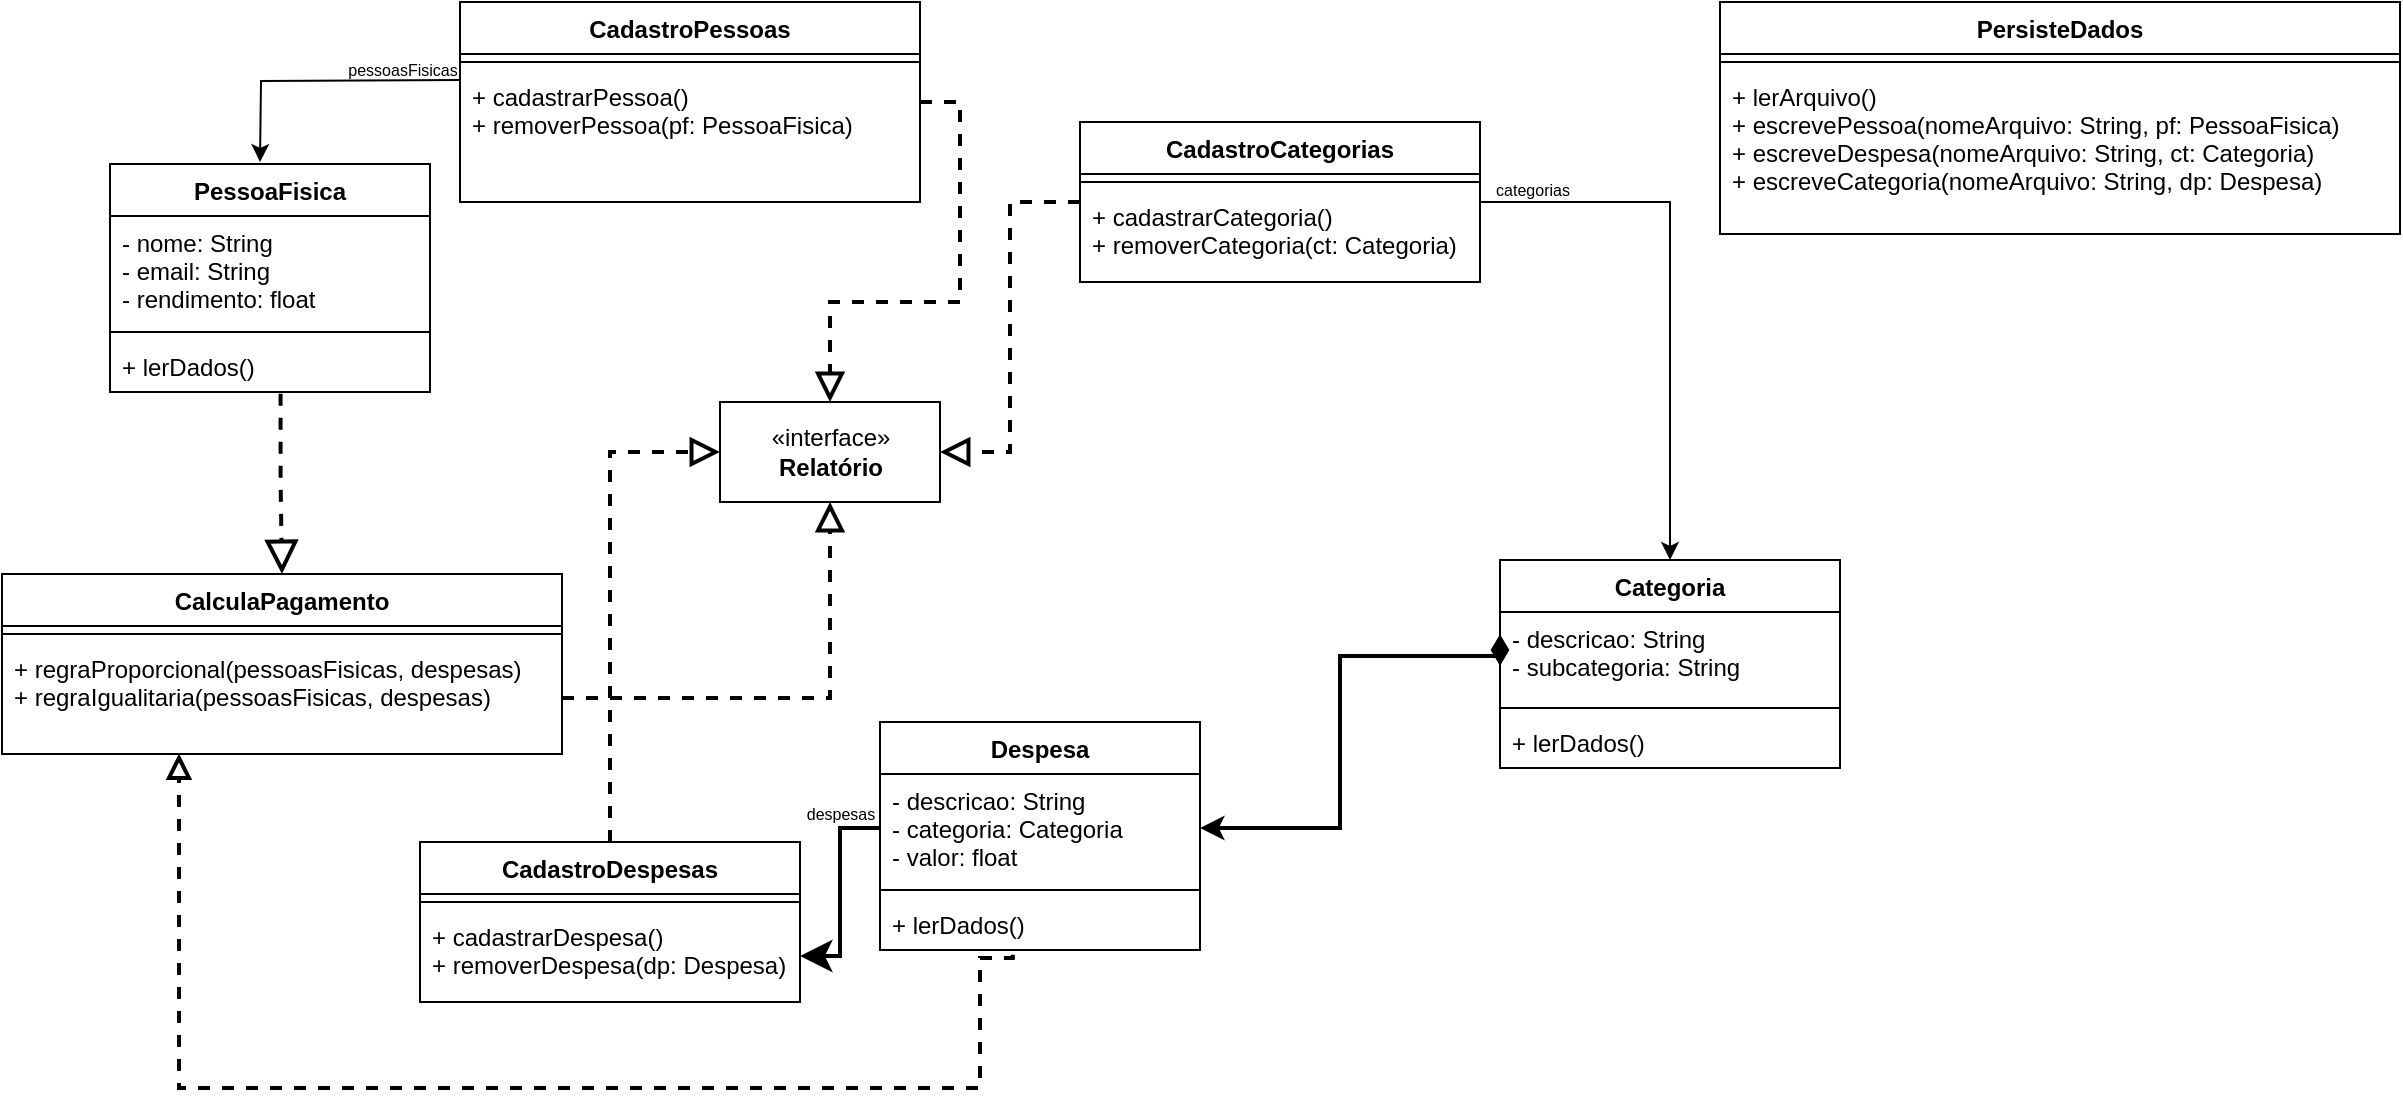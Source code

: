 <mxfile version="15.5.0" type="device"><diagram id="VY9r5Te7Vu_7fADirxMQ" name="Page-1"><mxGraphModel dx="1483" dy="699" grid="1" gridSize="10" guides="1" tooltips="1" connect="1" arrows="1" fold="1" page="1" pageScale="1" pageWidth="827" pageHeight="1169" math="0" shadow="0"><root><mxCell id="0"/><mxCell id="1" parent="0"/><mxCell id="nLLFq9q2TdM5ow2TIL-L-70" style="edgeStyle=orthogonalEdgeStyle;rounded=0;orthogonalLoop=1;jettySize=auto;html=1;exitX=1;exitY=0.5;exitDx=0;exitDy=0;entryX=0.5;entryY=0;entryDx=0;entryDy=0;fontSize=8;startArrow=none;startFill=0;endArrow=block;endFill=0;endSize=10;sourcePerimeterSpacing=2;strokeWidth=2;dashed=1;" edge="1" parent="1" source="nLLFq9q2TdM5ow2TIL-L-1" target="nLLFq9q2TdM5ow2TIL-L-13"><mxGeometry relative="1" as="geometry"/></mxCell><mxCell id="nLLFq9q2TdM5ow2TIL-L-1" value="CadastroPessoas" style="swimlane;fontStyle=1;align=center;verticalAlign=top;childLayout=stackLayout;horizontal=1;startSize=26;horizontalStack=0;resizeParent=1;resizeParentMax=0;resizeLast=0;collapsible=1;marginBottom=0;" vertex="1" parent="1"><mxGeometry x="409" y="70" width="230" height="100" as="geometry"/></mxCell><mxCell id="nLLFq9q2TdM5ow2TIL-L-3" value="" style="line;strokeWidth=1;fillColor=none;align=left;verticalAlign=middle;spacingTop=-1;spacingLeft=3;spacingRight=3;rotatable=0;labelPosition=right;points=[];portConstraint=eastwest;" vertex="1" parent="nLLFq9q2TdM5ow2TIL-L-1"><mxGeometry y="26" width="230" height="8" as="geometry"/></mxCell><mxCell id="nLLFq9q2TdM5ow2TIL-L-4" value="+ cadastrarPessoa()&#10;+ removerPessoa(pf: PessoaFisica)" style="text;strokeColor=none;fillColor=none;align=left;verticalAlign=top;spacingLeft=4;spacingRight=4;overflow=hidden;rotatable=0;points=[[0,0.5],[1,0.5]];portConstraint=eastwest;" vertex="1" parent="nLLFq9q2TdM5ow2TIL-L-1"><mxGeometry y="34" width="230" height="66" as="geometry"/></mxCell><mxCell id="nLLFq9q2TdM5ow2TIL-L-69" style="edgeStyle=orthogonalEdgeStyle;rounded=0;orthogonalLoop=1;jettySize=auto;html=1;exitX=0.5;exitY=0;exitDx=0;exitDy=0;entryX=0;entryY=0.5;entryDx=0;entryDy=0;fontSize=8;startArrow=none;startFill=0;endArrow=block;endFill=0;endSize=10;sourcePerimeterSpacing=2;strokeWidth=2;dashed=1;" edge="1" parent="1" source="nLLFq9q2TdM5ow2TIL-L-5" target="nLLFq9q2TdM5ow2TIL-L-13"><mxGeometry relative="1" as="geometry"/></mxCell><mxCell id="nLLFq9q2TdM5ow2TIL-L-5" value="CadastroDespesas" style="swimlane;fontStyle=1;align=center;verticalAlign=top;childLayout=stackLayout;horizontal=1;startSize=26;horizontalStack=0;resizeParent=1;resizeParentMax=0;resizeLast=0;collapsible=1;marginBottom=0;" vertex="1" parent="1"><mxGeometry x="389" y="490" width="190" height="80" as="geometry"/></mxCell><mxCell id="nLLFq9q2TdM5ow2TIL-L-7" value="" style="line;strokeWidth=1;fillColor=none;align=left;verticalAlign=middle;spacingTop=-1;spacingLeft=3;spacingRight=3;rotatable=0;labelPosition=right;points=[];portConstraint=eastwest;" vertex="1" parent="nLLFq9q2TdM5ow2TIL-L-5"><mxGeometry y="26" width="190" height="8" as="geometry"/></mxCell><mxCell id="nLLFq9q2TdM5ow2TIL-L-8" value="+ cadastrarDespesa()&#10;+ removerDespesa(dp: Despesa)" style="text;strokeColor=none;fillColor=none;align=left;verticalAlign=top;spacingLeft=4;spacingRight=4;overflow=hidden;rotatable=0;points=[[0,0.5],[1,0.5]];portConstraint=eastwest;" vertex="1" parent="nLLFq9q2TdM5ow2TIL-L-5"><mxGeometry y="34" width="190" height="46" as="geometry"/></mxCell><mxCell id="nLLFq9q2TdM5ow2TIL-L-51" style="edgeStyle=orthogonalEdgeStyle;rounded=0;orthogonalLoop=1;jettySize=auto;html=1;exitX=1;exitY=0.5;exitDx=0;exitDy=0;entryX=0.5;entryY=0;entryDx=0;entryDy=0;fontSize=8;" edge="1" parent="1" source="nLLFq9q2TdM5ow2TIL-L-9" target="nLLFq9q2TdM5ow2TIL-L-42"><mxGeometry relative="1" as="geometry"/></mxCell><mxCell id="nLLFq9q2TdM5ow2TIL-L-75" style="edgeStyle=orthogonalEdgeStyle;rounded=0;orthogonalLoop=1;jettySize=auto;html=1;exitX=0;exitY=0.5;exitDx=0;exitDy=0;entryX=1;entryY=0.5;entryDx=0;entryDy=0;dashed=1;fontSize=8;startArrow=none;startFill=0;endArrow=block;endFill=0;endSize=10;sourcePerimeterSpacing=2;strokeWidth=2;" edge="1" parent="1" source="nLLFq9q2TdM5ow2TIL-L-9" target="nLLFq9q2TdM5ow2TIL-L-13"><mxGeometry relative="1" as="geometry"/></mxCell><mxCell id="nLLFq9q2TdM5ow2TIL-L-9" value="CadastroCategorias" style="swimlane;fontStyle=1;align=center;verticalAlign=top;childLayout=stackLayout;horizontal=1;startSize=26;horizontalStack=0;resizeParent=1;resizeParentMax=0;resizeLast=0;collapsible=1;marginBottom=0;" vertex="1" parent="1"><mxGeometry x="719" y="130" width="200" height="80" as="geometry"/></mxCell><mxCell id="nLLFq9q2TdM5ow2TIL-L-11" value="" style="line;strokeWidth=1;fillColor=none;align=left;verticalAlign=middle;spacingTop=-1;spacingLeft=3;spacingRight=3;rotatable=0;labelPosition=right;points=[];portConstraint=eastwest;" vertex="1" parent="nLLFq9q2TdM5ow2TIL-L-9"><mxGeometry y="26" width="200" height="8" as="geometry"/></mxCell><mxCell id="nLLFq9q2TdM5ow2TIL-L-12" value="+ cadastrarCategoria()&#10;+ removerCategoria(ct: Categoria)" style="text;strokeColor=none;fillColor=none;align=left;verticalAlign=top;spacingLeft=4;spacingRight=4;overflow=hidden;rotatable=0;points=[[0,0.5],[1,0.5]];portConstraint=eastwest;" vertex="1" parent="nLLFq9q2TdM5ow2TIL-L-9"><mxGeometry y="34" width="200" height="46" as="geometry"/></mxCell><mxCell id="nLLFq9q2TdM5ow2TIL-L-13" value="«interface»&lt;br&gt;&lt;b&gt;Relatório&lt;/b&gt;" style="html=1;" vertex="1" parent="1"><mxGeometry x="539" y="270" width="110" height="50" as="geometry"/></mxCell><mxCell id="nLLFq9q2TdM5ow2TIL-L-14" value="PessoaFisica" style="swimlane;fontStyle=1;align=center;verticalAlign=top;childLayout=stackLayout;horizontal=1;startSize=26;horizontalStack=0;resizeParent=1;resizeParentMax=0;resizeLast=0;collapsible=1;marginBottom=0;" vertex="1" parent="1"><mxGeometry x="234" y="151" width="160" height="114" as="geometry"/></mxCell><mxCell id="nLLFq9q2TdM5ow2TIL-L-15" value="- nome: String&#10;- email: String&#10;- rendimento: float" style="text;strokeColor=none;fillColor=none;align=left;verticalAlign=top;spacingLeft=4;spacingRight=4;overflow=hidden;rotatable=0;points=[[0,0.5],[1,0.5]];portConstraint=eastwest;" vertex="1" parent="nLLFq9q2TdM5ow2TIL-L-14"><mxGeometry y="26" width="160" height="54" as="geometry"/></mxCell><mxCell id="nLLFq9q2TdM5ow2TIL-L-16" value="" style="line;strokeWidth=1;fillColor=none;align=left;verticalAlign=middle;spacingTop=-1;spacingLeft=3;spacingRight=3;rotatable=0;labelPosition=right;points=[];portConstraint=eastwest;" vertex="1" parent="nLLFq9q2TdM5ow2TIL-L-14"><mxGeometry y="80" width="160" height="8" as="geometry"/></mxCell><mxCell id="nLLFq9q2TdM5ow2TIL-L-17" value="+ lerDados()" style="text;strokeColor=none;fillColor=none;align=left;verticalAlign=top;spacingLeft=4;spacingRight=4;overflow=hidden;rotatable=0;points=[[0,0.5],[1,0.5]];portConstraint=eastwest;" vertex="1" parent="nLLFq9q2TdM5ow2TIL-L-14"><mxGeometry y="88" width="160" height="26" as="geometry"/></mxCell><mxCell id="nLLFq9q2TdM5ow2TIL-L-23" style="edgeStyle=orthogonalEdgeStyle;rounded=0;orthogonalLoop=1;jettySize=auto;html=1;exitX=0;exitY=0.5;exitDx=0;exitDy=0;entryX=0.5;entryY=0;entryDx=0;entryDy=0;" edge="1" parent="1"><mxGeometry relative="1" as="geometry"><mxPoint x="409" y="109" as="sourcePoint"/><mxPoint x="309" y="150" as="targetPoint"/></mxGeometry></mxCell><mxCell id="nLLFq9q2TdM5ow2TIL-L-26" value="&lt;p style=&quot;line-height: 1.2&quot;&gt;&lt;font style=&quot;font-size: 8px&quot;&gt;pessoasFisicas&lt;/font&gt;&lt;/p&gt;" style="edgeLabel;html=1;align=center;verticalAlign=middle;resizable=0;points=[];labelBackgroundColor=none;" vertex="1" connectable="0" parent="nLLFq9q2TdM5ow2TIL-L-23"><mxGeometry x="-0.626" relative="1" as="geometry"><mxPoint x="-3" y="-6" as="offset"/></mxGeometry></mxCell><mxCell id="nLLFq9q2TdM5ow2TIL-L-27" value="CalculaPagamento" style="swimlane;fontStyle=1;align=center;verticalAlign=top;childLayout=stackLayout;horizontal=1;startSize=26;horizontalStack=0;resizeParent=1;resizeParentMax=0;resizeLast=0;collapsible=1;marginBottom=0;" vertex="1" parent="1"><mxGeometry x="180" y="356" width="280" height="90" as="geometry"/></mxCell><mxCell id="nLLFq9q2TdM5ow2TIL-L-29" value="" style="line;strokeWidth=1;fillColor=none;align=left;verticalAlign=middle;spacingTop=-1;spacingLeft=3;spacingRight=3;rotatable=0;labelPosition=right;points=[];portConstraint=eastwest;" vertex="1" parent="nLLFq9q2TdM5ow2TIL-L-27"><mxGeometry y="26" width="280" height="8" as="geometry"/></mxCell><mxCell id="nLLFq9q2TdM5ow2TIL-L-30" value="+ regraProporcional(pessoasFisicas, despesas)&#10;+ regraIgualitaria(pessoasFisicas, despesas)" style="text;strokeColor=none;fillColor=none;align=left;verticalAlign=top;spacingLeft=4;spacingRight=4;overflow=hidden;rotatable=0;points=[[0,0.5],[1,0.5]];portConstraint=eastwest;" vertex="1" parent="nLLFq9q2TdM5ow2TIL-L-27"><mxGeometry y="34" width="280" height="56" as="geometry"/></mxCell><mxCell id="nLLFq9q2TdM5ow2TIL-L-34" value="Despesa" style="swimlane;fontStyle=1;align=center;verticalAlign=top;childLayout=stackLayout;horizontal=1;startSize=26;horizontalStack=0;resizeParent=1;resizeParentMax=0;resizeLast=0;collapsible=1;marginBottom=0;" vertex="1" parent="1"><mxGeometry x="619" y="430" width="160" height="114" as="geometry"/></mxCell><mxCell id="nLLFq9q2TdM5ow2TIL-L-35" value="- descricao: String&#10;- categoria: Categoria&#10;- valor: float" style="text;strokeColor=none;fillColor=none;align=left;verticalAlign=top;spacingLeft=4;spacingRight=4;overflow=hidden;rotatable=0;points=[[0,0.5],[1,0.5]];portConstraint=eastwest;" vertex="1" parent="nLLFq9q2TdM5ow2TIL-L-34"><mxGeometry y="26" width="160" height="54" as="geometry"/></mxCell><mxCell id="nLLFq9q2TdM5ow2TIL-L-36" value="" style="line;strokeWidth=1;fillColor=none;align=left;verticalAlign=middle;spacingTop=-1;spacingLeft=3;spacingRight=3;rotatable=0;labelPosition=right;points=[];portConstraint=eastwest;" vertex="1" parent="nLLFq9q2TdM5ow2TIL-L-34"><mxGeometry y="80" width="160" height="8" as="geometry"/></mxCell><mxCell id="nLLFq9q2TdM5ow2TIL-L-37" value="+ lerDados()" style="text;strokeColor=none;fillColor=none;align=left;verticalAlign=top;spacingLeft=4;spacingRight=4;overflow=hidden;rotatable=0;points=[[0,0.5],[1,0.5]];portConstraint=eastwest;" vertex="1" parent="nLLFq9q2TdM5ow2TIL-L-34"><mxGeometry y="88" width="160" height="26" as="geometry"/></mxCell><mxCell id="nLLFq9q2TdM5ow2TIL-L-42" value="Categoria" style="swimlane;fontStyle=1;align=center;verticalAlign=top;childLayout=stackLayout;horizontal=1;startSize=26;horizontalStack=0;resizeParent=1;resizeParentMax=0;resizeLast=0;collapsible=1;marginBottom=0;" vertex="1" parent="1"><mxGeometry x="929" y="349" width="170" height="104" as="geometry"/></mxCell><mxCell id="nLLFq9q2TdM5ow2TIL-L-43" value="- descricao: String&#10;- subcategoria: String" style="text;strokeColor=none;fillColor=none;align=left;verticalAlign=top;spacingLeft=4;spacingRight=4;overflow=hidden;rotatable=0;points=[[0,0.5],[1,0.5]];portConstraint=eastwest;" vertex="1" parent="nLLFq9q2TdM5ow2TIL-L-42"><mxGeometry y="26" width="170" height="44" as="geometry"/></mxCell><mxCell id="nLLFq9q2TdM5ow2TIL-L-44" value="" style="line;strokeWidth=1;fillColor=none;align=left;verticalAlign=middle;spacingTop=-1;spacingLeft=3;spacingRight=3;rotatable=0;labelPosition=right;points=[];portConstraint=eastwest;" vertex="1" parent="nLLFq9q2TdM5ow2TIL-L-42"><mxGeometry y="70" width="170" height="8" as="geometry"/></mxCell><mxCell id="nLLFq9q2TdM5ow2TIL-L-45" value="+ lerDados()" style="text;strokeColor=none;fillColor=none;align=left;verticalAlign=top;spacingLeft=4;spacingRight=4;overflow=hidden;rotatable=0;points=[[0,0.5],[1,0.5]];portConstraint=eastwest;" vertex="1" parent="nLLFq9q2TdM5ow2TIL-L-42"><mxGeometry y="78" width="170" height="26" as="geometry"/></mxCell><mxCell id="nLLFq9q2TdM5ow2TIL-L-52" value="&lt;p style=&quot;line-height: 1.2&quot;&gt;&lt;font style=&quot;font-size: 8px&quot;&gt;categorias&lt;/font&gt;&lt;/p&gt;" style="edgeLabel;html=1;align=center;verticalAlign=middle;resizable=0;points=[];labelBackgroundColor=none;" vertex="1" connectable="0" parent="1"><mxGeometry x="947" y="173" as="geometry"><mxPoint x="-2" y="-10" as="offset"/></mxGeometry></mxCell><mxCell id="nLLFq9q2TdM5ow2TIL-L-62" style="edgeStyle=orthogonalEdgeStyle;rounded=0;orthogonalLoop=1;jettySize=auto;html=1;exitX=1;exitY=0.5;exitDx=0;exitDy=0;fontSize=8;entryX=0;entryY=0.614;entryDx=0;entryDy=0;entryPerimeter=0;endArrow=diamondThin;endFill=1;strokeWidth=2;endSize=10;startArrow=classic;startFill=1;sourcePerimeterSpacing=2;" edge="1" parent="1" source="nLLFq9q2TdM5ow2TIL-L-35" target="nLLFq9q2TdM5ow2TIL-L-43"><mxGeometry relative="1" as="geometry"><mxPoint x="789" y="533" as="targetPoint"/><Array as="points"><mxPoint x="849" y="483"/><mxPoint x="849" y="397"/><mxPoint x="929" y="397"/></Array></mxGeometry></mxCell><mxCell id="nLLFq9q2TdM5ow2TIL-L-77" style="edgeStyle=orthogonalEdgeStyle;rounded=0;orthogonalLoop=1;jettySize=auto;html=1;exitX=0;exitY=0.5;exitDx=0;exitDy=0;entryX=1;entryY=0.5;entryDx=0;entryDy=0;fontSize=8;startArrow=none;startFill=0;endArrow=classic;endFill=1;endSize=10;sourcePerimeterSpacing=2;strokeWidth=2;" edge="1" parent="1" source="nLLFq9q2TdM5ow2TIL-L-35" target="nLLFq9q2TdM5ow2TIL-L-8"><mxGeometry relative="1" as="geometry"/></mxCell><mxCell id="nLLFq9q2TdM5ow2TIL-L-78" value="&lt;p style=&quot;line-height: 1.2&quot;&gt;&lt;font style=&quot;font-size: 8px&quot;&gt;despesas&lt;/font&gt;&lt;/p&gt;" style="edgeLabel;html=1;align=center;verticalAlign=middle;resizable=0;points=[];labelBackgroundColor=none;" vertex="1" connectable="0" parent="1"><mxGeometry x="605" y="479" as="geometry"><mxPoint x="-6" y="-4" as="offset"/></mxGeometry></mxCell><mxCell id="nLLFq9q2TdM5ow2TIL-L-80" value="return" style="html=1;verticalAlign=bottom;endArrow=block;dashed=1;endSize=8;rounded=0;fontSize=8;sourcePerimeterSpacing=2;strokeWidth=2;edgeStyle=orthogonalEdgeStyle;exitX=0.415;exitY=1.093;exitDx=0;exitDy=0;exitPerimeter=0;entryX=0.316;entryY=0.995;entryDx=0;entryDy=0;entryPerimeter=0;endFill=0;labelBackgroundColor=none;fontColor=none;noLabel=1;" edge="1" parent="1" source="nLLFq9q2TdM5ow2TIL-L-37" target="nLLFq9q2TdM5ow2TIL-L-30"><mxGeometry x="1" y="59" relative="1" as="geometry"><mxPoint x="739" y="350" as="sourcePoint"/><mxPoint x="269" y="610" as="targetPoint"/><Array as="points"><mxPoint x="685" y="548"/><mxPoint x="669" y="548"/><mxPoint x="669" y="613"/><mxPoint x="268" y="613"/></Array><mxPoint as="offset"/></mxGeometry></mxCell><mxCell id="nLLFq9q2TdM5ow2TIL-L-81" value="Use" style="endArrow=block;endSize=12;dashed=1;html=1;rounded=0;fontSize=8;sourcePerimeterSpacing=2;strokeWidth=2;edgeStyle=orthogonalEdgeStyle;entryX=0.5;entryY=0;entryDx=0;entryDy=0;exitX=0.533;exitY=1.036;exitDx=0;exitDy=0;exitPerimeter=0;fontColor=none;noLabel=1;endFill=0;" edge="1" parent="1" source="nLLFq9q2TdM5ow2TIL-L-17" target="nLLFq9q2TdM5ow2TIL-L-27"><mxGeometry width="160" relative="1" as="geometry"><mxPoint x="320" y="290" as="sourcePoint"/><mxPoint x="779" y="320" as="targetPoint"/></mxGeometry></mxCell><mxCell id="nLLFq9q2TdM5ow2TIL-L-82" style="edgeStyle=orthogonalEdgeStyle;rounded=0;orthogonalLoop=1;jettySize=auto;html=1;exitX=1;exitY=0.5;exitDx=0;exitDy=0;labelBackgroundColor=none;fontSize=8;fontColor=none;startArrow=none;startFill=0;endArrow=block;endFill=0;endSize=10;sourcePerimeterSpacing=2;strokeWidth=2;dashed=1;" edge="1" parent="1" source="nLLFq9q2TdM5ow2TIL-L-30" target="nLLFq9q2TdM5ow2TIL-L-13"><mxGeometry relative="1" as="geometry"/></mxCell><mxCell id="nLLFq9q2TdM5ow2TIL-L-87" value="PersisteDados" style="swimlane;fontStyle=1;align=center;verticalAlign=top;childLayout=stackLayout;horizontal=1;startSize=26;horizontalStack=0;resizeParent=1;resizeParentMax=0;resizeLast=0;collapsible=1;marginBottom=0;" vertex="1" parent="1"><mxGeometry x="1039" y="70" width="340" height="116" as="geometry"/></mxCell><mxCell id="nLLFq9q2TdM5ow2TIL-L-89" value="" style="line;strokeWidth=1;fillColor=none;align=left;verticalAlign=middle;spacingTop=-1;spacingLeft=3;spacingRight=3;rotatable=0;labelPosition=right;points=[];portConstraint=eastwest;" vertex="1" parent="nLLFq9q2TdM5ow2TIL-L-87"><mxGeometry y="26" width="340" height="8" as="geometry"/></mxCell><mxCell id="nLLFq9q2TdM5ow2TIL-L-90" value="+ lerArquivo()&#10;+ escrevePessoa(nomeArquivo: String, pf: PessoaFisica)&#10;+ escreveDespesa(nomeArquivo: String, ct: Categoria)&#10;+ escreveCategoria(nomeArquivo: String, dp: Despesa)" style="text;strokeColor=none;fillColor=none;align=left;verticalAlign=top;spacingLeft=4;spacingRight=4;overflow=hidden;rotatable=0;points=[[0,0.5],[1,0.5]];portConstraint=eastwest;" vertex="1" parent="nLLFq9q2TdM5ow2TIL-L-87"><mxGeometry y="34" width="340" height="82" as="geometry"/></mxCell></root></mxGraphModel></diagram></mxfile>
